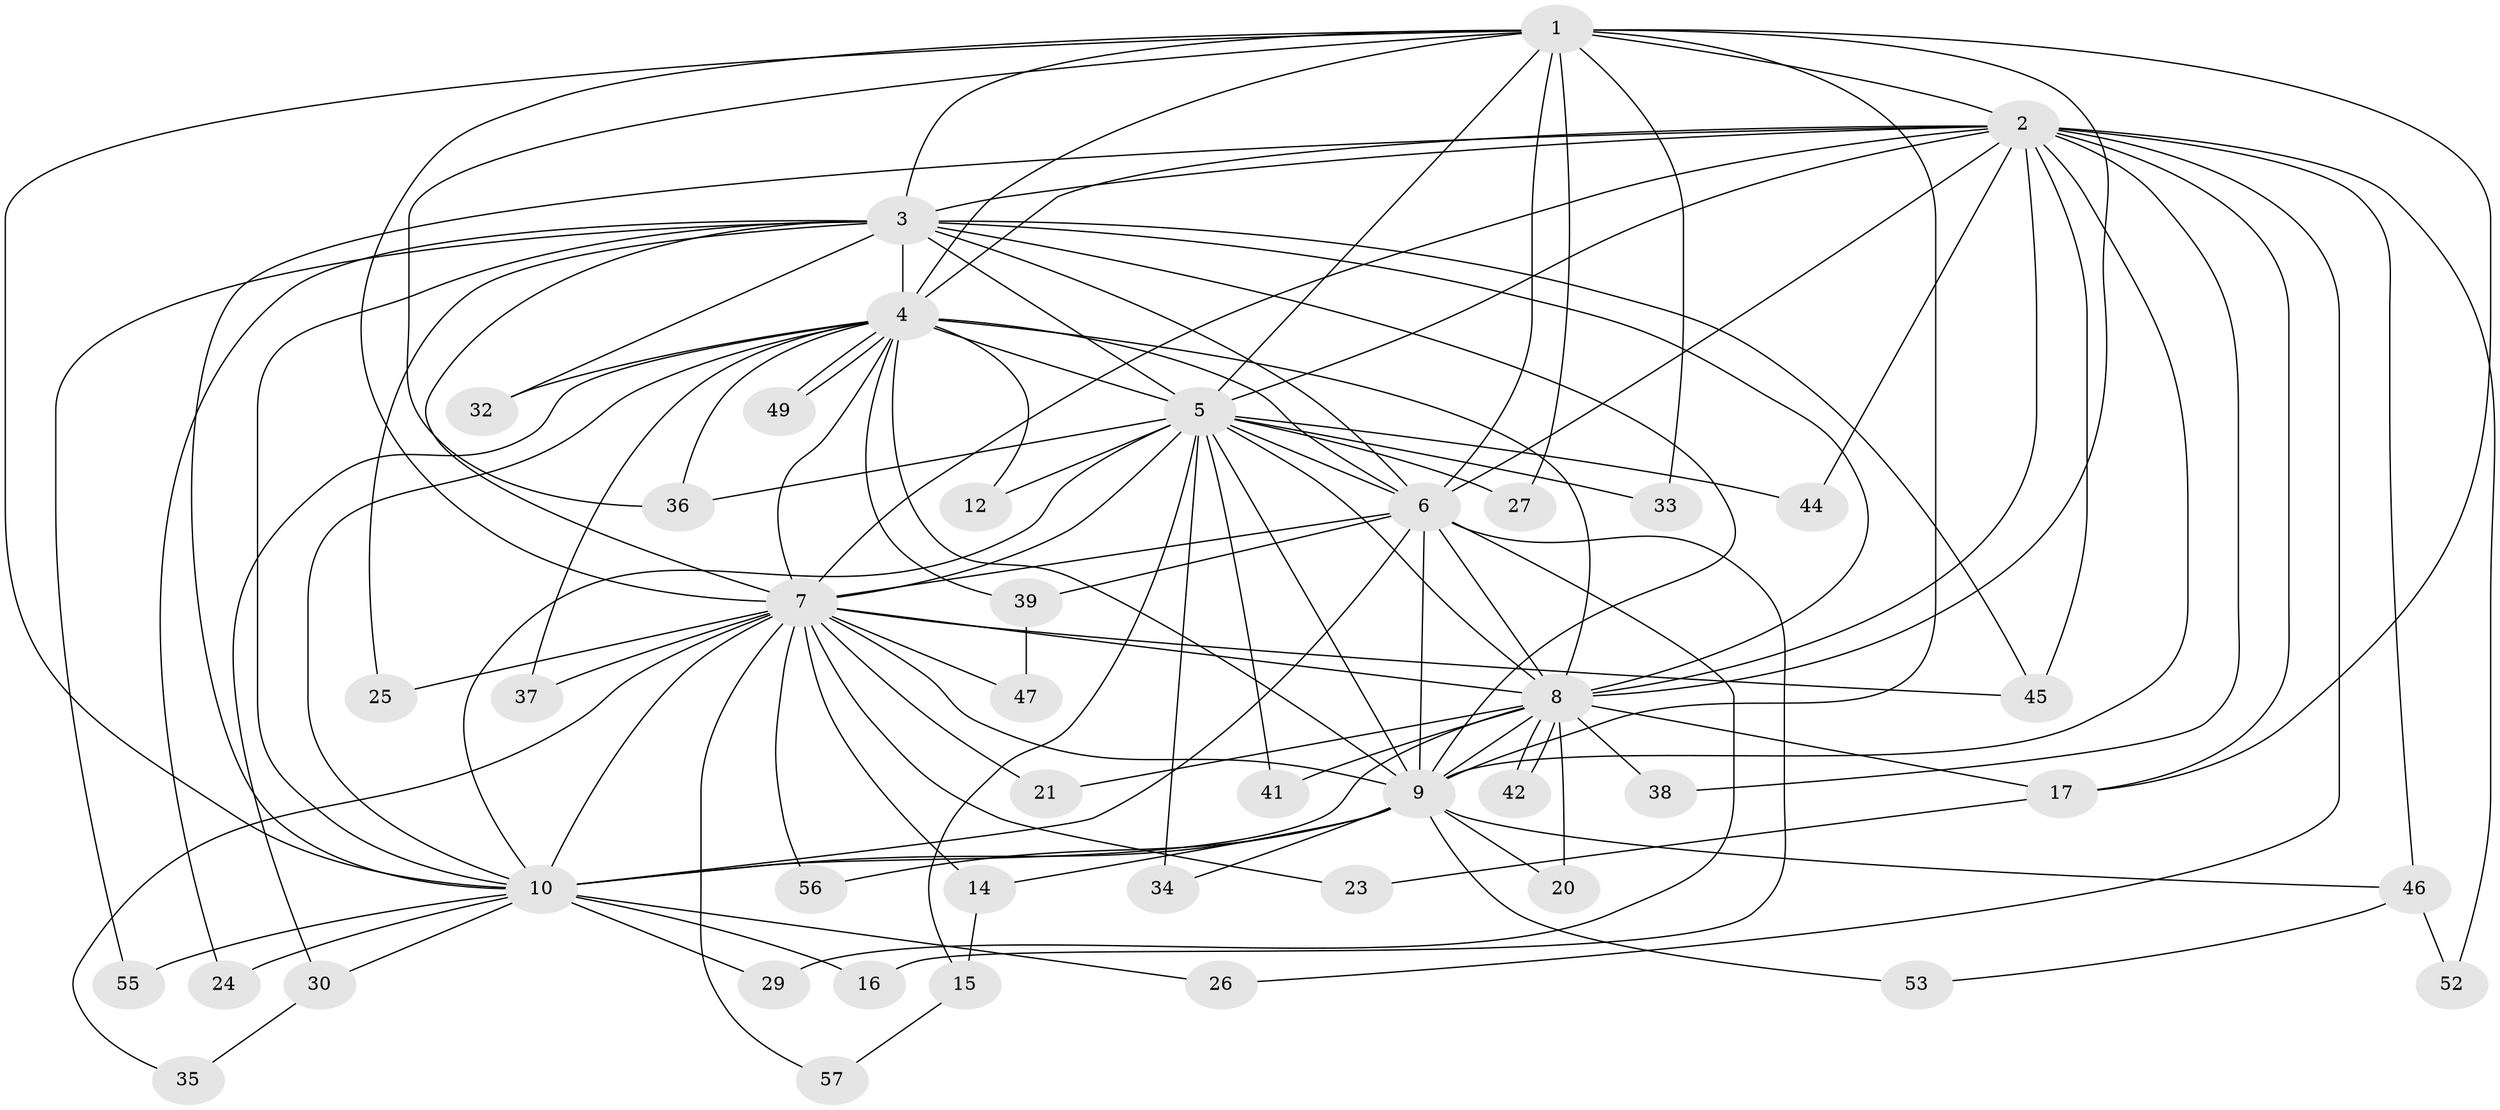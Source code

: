 // original degree distribution, {16: 0.06896551724137931, 18: 0.05172413793103448, 15: 0.017241379310344827, 19: 0.034482758620689655, 2: 0.6379310344827587, 4: 0.06896551724137931, 3: 0.1206896551724138}
// Generated by graph-tools (version 1.1) at 2025/41/03/06/25 10:41:39]
// undirected, 44 vertices, 116 edges
graph export_dot {
graph [start="1"]
  node [color=gray90,style=filled];
  1 [super="+11"];
  2 [super="+58"];
  3 [super="+18"];
  4 [super="+51"];
  5 [super="+19"];
  6 [super="+28"];
  7 [super="+13"];
  8 [super="+31"];
  9 [super="+43"];
  10 [super="+54"];
  12;
  14 [super="+48"];
  15;
  16;
  17 [super="+22"];
  20;
  21;
  23;
  24;
  25;
  26;
  27;
  29;
  30;
  32;
  33;
  34;
  35;
  36 [super="+40"];
  37;
  38;
  39;
  41;
  42;
  44;
  45 [super="+50"];
  46;
  47;
  49;
  52;
  53;
  55;
  56;
  57;
  1 -- 2;
  1 -- 3;
  1 -- 4;
  1 -- 5;
  1 -- 6;
  1 -- 7;
  1 -- 8;
  1 -- 9 [weight=2];
  1 -- 10;
  1 -- 27;
  1 -- 33;
  1 -- 36;
  1 -- 17;
  2 -- 3;
  2 -- 4;
  2 -- 5;
  2 -- 6;
  2 -- 7;
  2 -- 8;
  2 -- 9;
  2 -- 10;
  2 -- 17;
  2 -- 26;
  2 -- 38;
  2 -- 44;
  2 -- 45;
  2 -- 46;
  2 -- 52;
  3 -- 4;
  3 -- 5 [weight=2];
  3 -- 6;
  3 -- 7;
  3 -- 8 [weight=2];
  3 -- 9;
  3 -- 10;
  3 -- 24;
  3 -- 25;
  3 -- 32;
  3 -- 45;
  3 -- 55;
  4 -- 5;
  4 -- 6 [weight=2];
  4 -- 7;
  4 -- 8;
  4 -- 9;
  4 -- 10;
  4 -- 12;
  4 -- 30;
  4 -- 32;
  4 -- 37;
  4 -- 39;
  4 -- 49;
  4 -- 49;
  4 -- 36;
  5 -- 6;
  5 -- 7;
  5 -- 8;
  5 -- 9;
  5 -- 10;
  5 -- 12;
  5 -- 15;
  5 -- 27;
  5 -- 33;
  5 -- 34;
  5 -- 36;
  5 -- 41;
  5 -- 44;
  6 -- 7 [weight=2];
  6 -- 8 [weight=3];
  6 -- 9;
  6 -- 10;
  6 -- 16;
  6 -- 29;
  6 -- 39;
  7 -- 8;
  7 -- 9;
  7 -- 10;
  7 -- 14 [weight=2];
  7 -- 21;
  7 -- 35;
  7 -- 37;
  7 -- 47;
  7 -- 56;
  7 -- 57;
  7 -- 25;
  7 -- 23;
  7 -- 45;
  8 -- 9;
  8 -- 10;
  8 -- 17;
  8 -- 20;
  8 -- 21;
  8 -- 38;
  8 -- 41;
  8 -- 42;
  8 -- 42;
  9 -- 10 [weight=2];
  9 -- 14;
  9 -- 20;
  9 -- 34;
  9 -- 53;
  9 -- 56;
  9 -- 46;
  10 -- 16;
  10 -- 24;
  10 -- 26;
  10 -- 29;
  10 -- 30;
  10 -- 55;
  14 -- 15;
  15 -- 57;
  17 -- 23;
  30 -- 35;
  39 -- 47;
  46 -- 52;
  46 -- 53;
}
